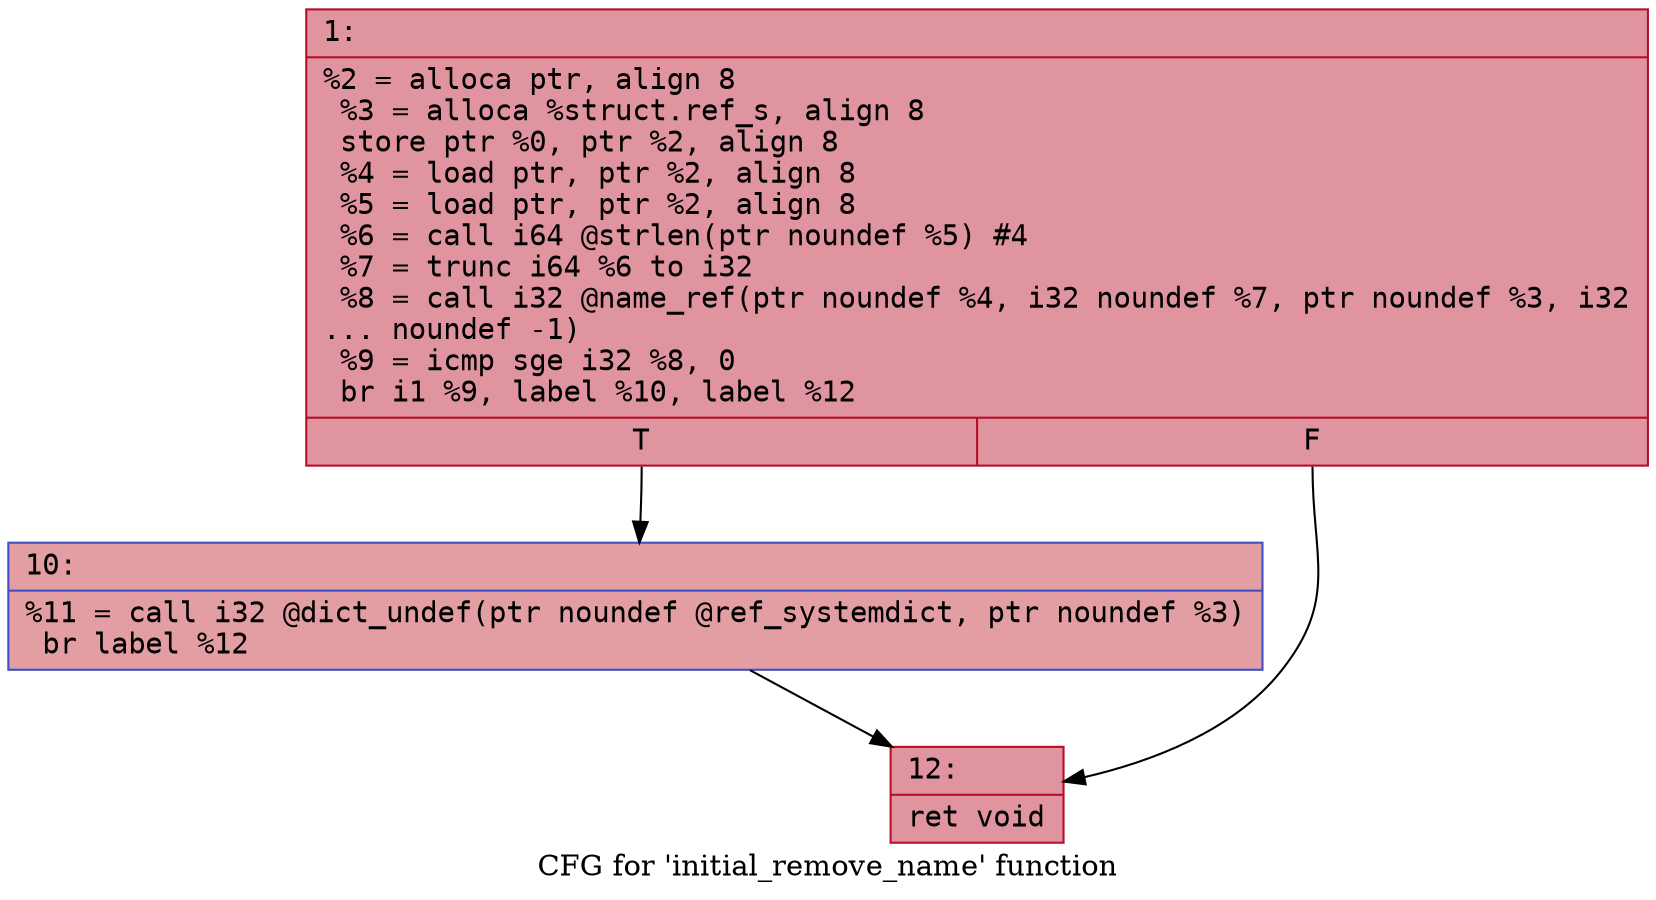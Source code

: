 digraph "CFG for 'initial_remove_name' function" {
	label="CFG for 'initial_remove_name' function";

	Node0x600001642490 [shape=record,color="#b70d28ff", style=filled, fillcolor="#b70d2870" fontname="Courier",label="{1:\l|  %2 = alloca ptr, align 8\l  %3 = alloca %struct.ref_s, align 8\l  store ptr %0, ptr %2, align 8\l  %4 = load ptr, ptr %2, align 8\l  %5 = load ptr, ptr %2, align 8\l  %6 = call i64 @strlen(ptr noundef %5) #4\l  %7 = trunc i64 %6 to i32\l  %8 = call i32 @name_ref(ptr noundef %4, i32 noundef %7, ptr noundef %3, i32\l... noundef -1)\l  %9 = icmp sge i32 %8, 0\l  br i1 %9, label %10, label %12\l|{<s0>T|<s1>F}}"];
	Node0x600001642490:s0 -> Node0x6000016424e0[tooltip="1 -> 10\nProbability 50.00%" ];
	Node0x600001642490:s1 -> Node0x600001642530[tooltip="1 -> 12\nProbability 50.00%" ];
	Node0x6000016424e0 [shape=record,color="#3d50c3ff", style=filled, fillcolor="#be242e70" fontname="Courier",label="{10:\l|  %11 = call i32 @dict_undef(ptr noundef @ref_systemdict, ptr noundef %3)\l  br label %12\l}"];
	Node0x6000016424e0 -> Node0x600001642530[tooltip="10 -> 12\nProbability 100.00%" ];
	Node0x600001642530 [shape=record,color="#b70d28ff", style=filled, fillcolor="#b70d2870" fontname="Courier",label="{12:\l|  ret void\l}"];
}
